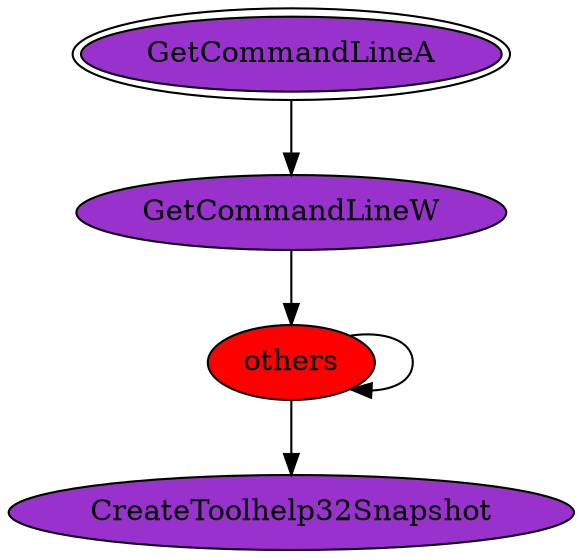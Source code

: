 digraph "./REPORTS/3976/API_PER_CATEGORY/CreateSnapshot_Iterate.exe_5672_Processes_API_per_Category_Transition_Matrix" {
	GetCommandLineA [label=GetCommandLineA fillcolor=darkorchid peripheries=2 style=filled]
	GetCommandLineW [label=GetCommandLineW fillcolor=darkorchid style=filled]
	GetCommandLineA -> GetCommandLineW [label=""]
	others [label=others fillcolor=red style=filled]
	GetCommandLineW -> others [label=""]
	others -> others [label=""]
	CreateToolhelp32Snapshot [label=CreateToolhelp32Snapshot fillcolor=darkorchid style=filled]
	others -> CreateToolhelp32Snapshot [label=""]
}
